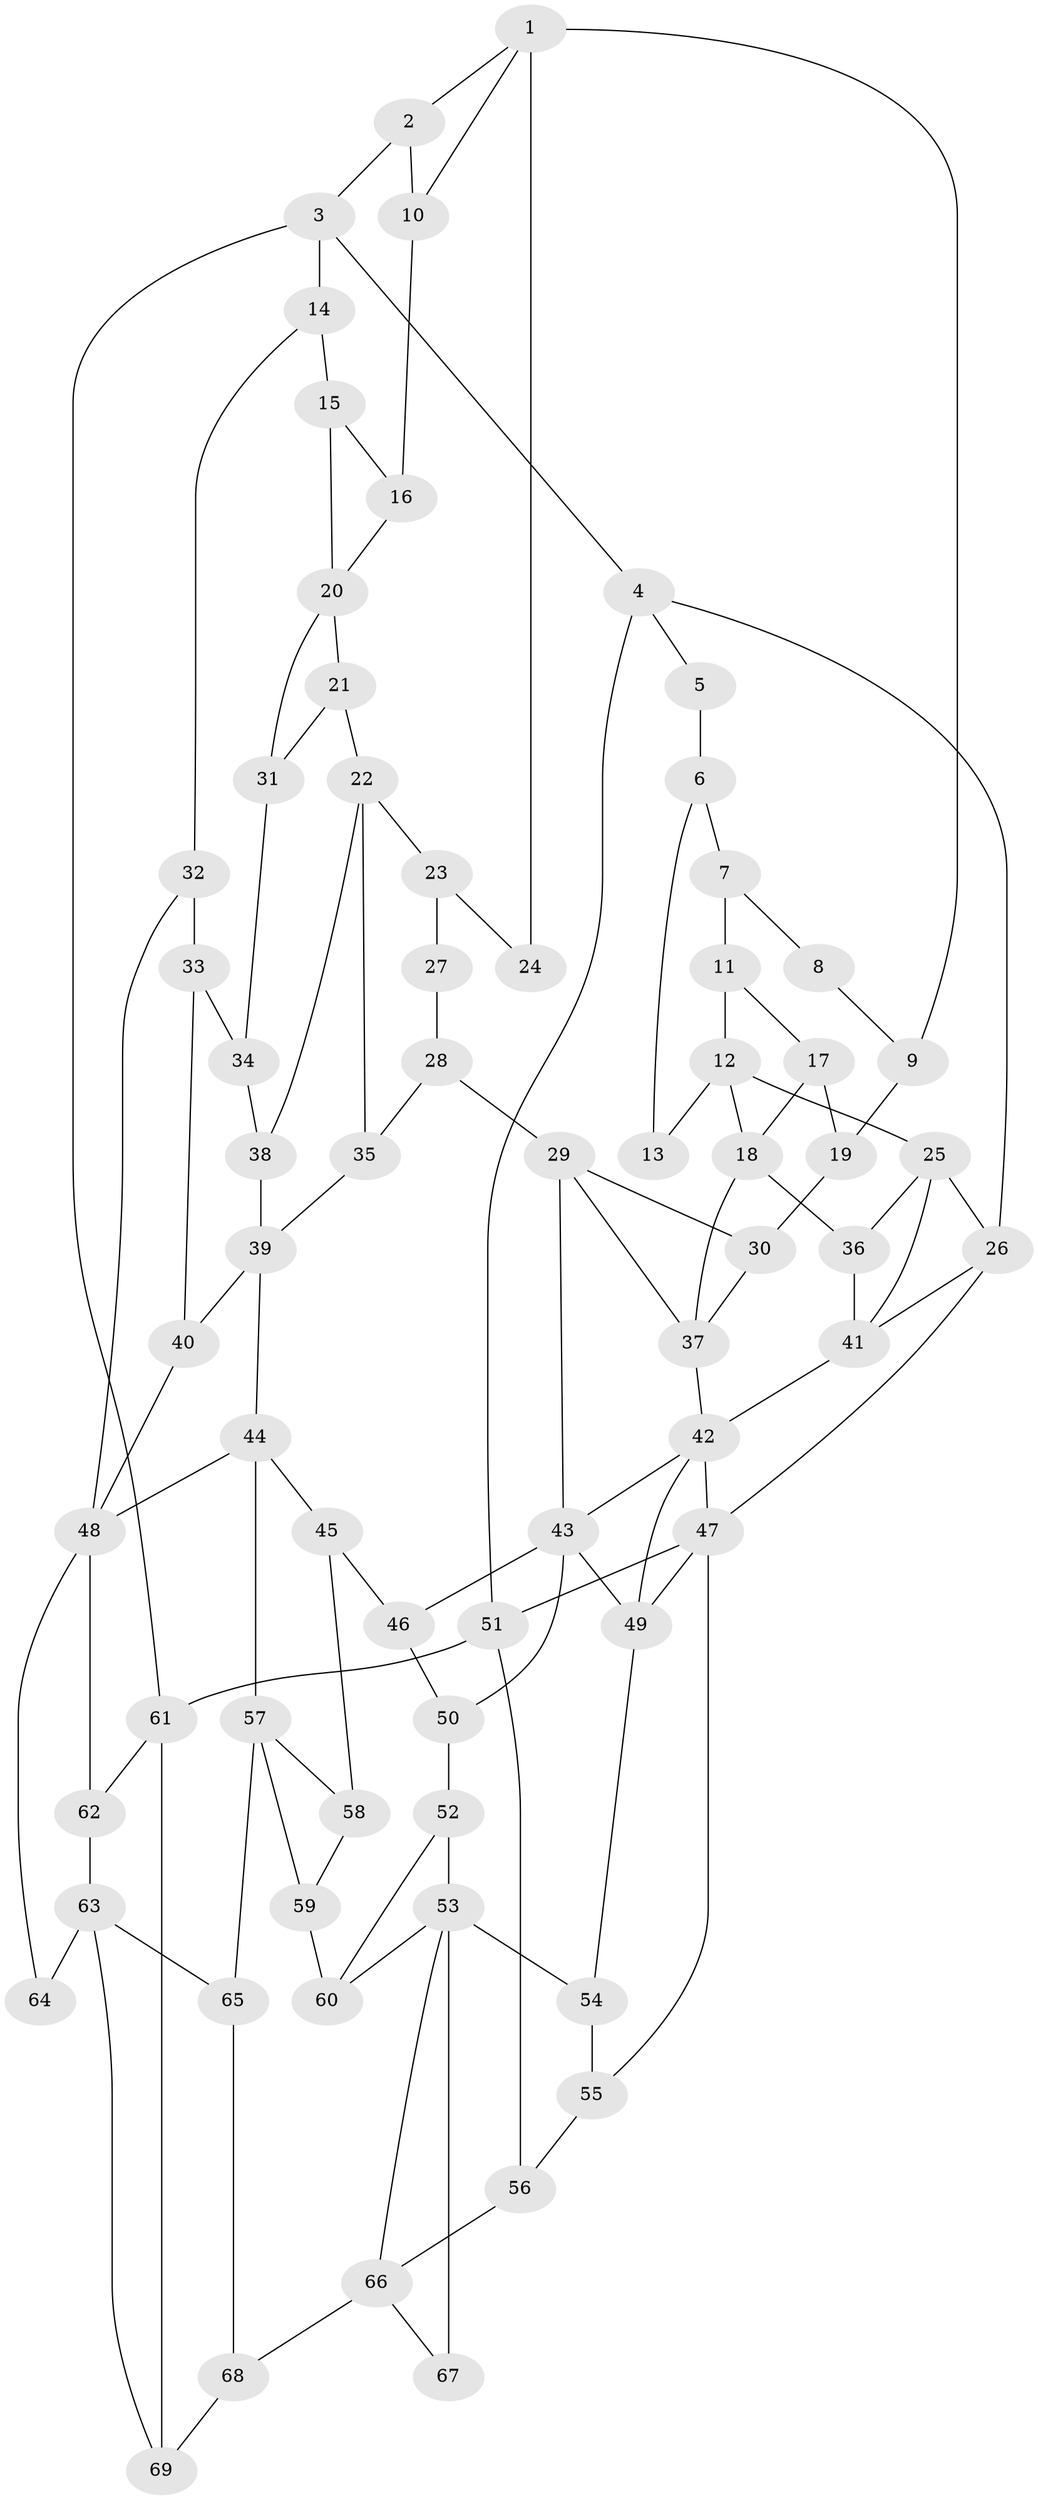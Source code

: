 // original degree distribution, {3: 0.014492753623188406, 5: 0.463768115942029, 6: 0.2536231884057971, 4: 0.26811594202898553}
// Generated by graph-tools (version 1.1) at 2025/38/03/09/25 02:38:25]
// undirected, 69 vertices, 115 edges
graph export_dot {
graph [start="1"]
  node [color=gray90,style=filled];
  1;
  2;
  3;
  4;
  5;
  6;
  7;
  8;
  9;
  10;
  11;
  12;
  13;
  14;
  15;
  16;
  17;
  18;
  19;
  20;
  21;
  22;
  23;
  24;
  25;
  26;
  27;
  28;
  29;
  30;
  31;
  32;
  33;
  34;
  35;
  36;
  37;
  38;
  39;
  40;
  41;
  42;
  43;
  44;
  45;
  46;
  47;
  48;
  49;
  50;
  51;
  52;
  53;
  54;
  55;
  56;
  57;
  58;
  59;
  60;
  61;
  62;
  63;
  64;
  65;
  66;
  67;
  68;
  69;
  1 -- 2 [weight=1.0];
  1 -- 9 [weight=1.0];
  1 -- 10 [weight=1.0];
  1 -- 24 [weight=2.0];
  2 -- 3 [weight=1.0];
  2 -- 10 [weight=1.0];
  3 -- 4 [weight=1.0];
  3 -- 14 [weight=1.0];
  3 -- 61 [weight=1.0];
  4 -- 5 [weight=1.0];
  4 -- 26 [weight=1.0];
  4 -- 51 [weight=1.0];
  5 -- 6 [weight=2.0];
  6 -- 7 [weight=2.0];
  6 -- 13 [weight=1.0];
  7 -- 8 [weight=2.0];
  7 -- 11 [weight=2.0];
  8 -- 9 [weight=1.0];
  9 -- 19 [weight=1.0];
  10 -- 16 [weight=1.0];
  11 -- 12 [weight=1.0];
  11 -- 17 [weight=1.0];
  12 -- 13 [weight=2.0];
  12 -- 18 [weight=1.0];
  12 -- 25 [weight=2.0];
  14 -- 15 [weight=1.0];
  14 -- 32 [weight=1.0];
  15 -- 16 [weight=1.0];
  15 -- 20 [weight=1.0];
  16 -- 20 [weight=1.0];
  17 -- 18 [weight=1.0];
  17 -- 19 [weight=1.0];
  18 -- 36 [weight=1.0];
  18 -- 37 [weight=1.0];
  19 -- 30 [weight=1.0];
  20 -- 21 [weight=1.0];
  20 -- 31 [weight=1.0];
  21 -- 22 [weight=1.0];
  21 -- 31 [weight=1.0];
  22 -- 23 [weight=1.0];
  22 -- 35 [weight=1.0];
  22 -- 38 [weight=1.0];
  23 -- 24 [weight=1.0];
  23 -- 27 [weight=1.0];
  25 -- 26 [weight=1.0];
  25 -- 36 [weight=2.0];
  25 -- 41 [weight=1.0];
  26 -- 41 [weight=1.0];
  26 -- 47 [weight=1.0];
  27 -- 28 [weight=2.0];
  28 -- 29 [weight=2.0];
  28 -- 35 [weight=2.0];
  29 -- 30 [weight=1.0];
  29 -- 37 [weight=1.0];
  29 -- 43 [weight=2.0];
  30 -- 37 [weight=1.0];
  31 -- 34 [weight=1.0];
  32 -- 33 [weight=1.0];
  32 -- 48 [weight=1.0];
  33 -- 34 [weight=1.0];
  33 -- 40 [weight=1.0];
  34 -- 38 [weight=1.0];
  35 -- 39 [weight=2.0];
  36 -- 41 [weight=1.0];
  37 -- 42 [weight=1.0];
  38 -- 39 [weight=2.0];
  39 -- 40 [weight=1.0];
  39 -- 44 [weight=1.0];
  40 -- 48 [weight=1.0];
  41 -- 42 [weight=2.0];
  42 -- 43 [weight=1.0];
  42 -- 47 [weight=1.0];
  42 -- 49 [weight=1.0];
  43 -- 46 [weight=1.0];
  43 -- 49 [weight=1.0];
  43 -- 50 [weight=1.0];
  44 -- 45 [weight=1.0];
  44 -- 48 [weight=2.0];
  44 -- 57 [weight=1.0];
  45 -- 46 [weight=1.0];
  45 -- 58 [weight=1.0];
  46 -- 50 [weight=1.0];
  47 -- 49 [weight=1.0];
  47 -- 51 [weight=1.0];
  47 -- 55 [weight=1.0];
  48 -- 62 [weight=1.0];
  48 -- 64 [weight=1.0];
  49 -- 54 [weight=1.0];
  50 -- 52 [weight=1.0];
  51 -- 56 [weight=2.0];
  51 -- 61 [weight=1.0];
  52 -- 53 [weight=1.0];
  52 -- 60 [weight=1.0];
  53 -- 54 [weight=1.0];
  53 -- 60 [weight=1.0];
  53 -- 66 [weight=1.0];
  53 -- 67 [weight=2.0];
  54 -- 55 [weight=1.0];
  55 -- 56 [weight=2.0];
  56 -- 66 [weight=2.0];
  57 -- 58 [weight=1.0];
  57 -- 59 [weight=1.0];
  57 -- 65 [weight=2.0];
  58 -- 59 [weight=1.0];
  59 -- 60 [weight=1.0];
  61 -- 62 [weight=1.0];
  61 -- 69 [weight=1.0];
  62 -- 63 [weight=1.0];
  63 -- 64 [weight=2.0];
  63 -- 65 [weight=2.0];
  63 -- 69 [weight=1.0];
  65 -- 68 [weight=1.0];
  66 -- 67 [weight=1.0];
  66 -- 68 [weight=1.0];
  68 -- 69 [weight=1.0];
}
